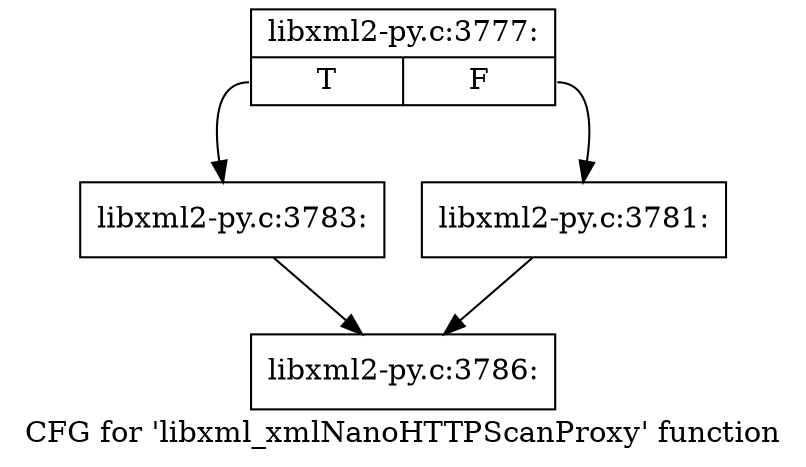 digraph "CFG for 'libxml_xmlNanoHTTPScanProxy' function" {
	label="CFG for 'libxml_xmlNanoHTTPScanProxy' function";

	Node0x3f71990 [shape=record,label="{libxml2-py.c:3777:|{<s0>T|<s1>F}}"];
	Node0x3f71990:s0 -> Node0x3f71a70;
	Node0x3f71990:s1 -> Node0x3f71a20;
	Node0x3f71a20 [shape=record,label="{libxml2-py.c:3781:}"];
	Node0x3f71a20 -> Node0x3f6f270;
	Node0x3f71a70 [shape=record,label="{libxml2-py.c:3783:}"];
	Node0x3f71a70 -> Node0x3f6f270;
	Node0x3f6f270 [shape=record,label="{libxml2-py.c:3786:}"];
}
